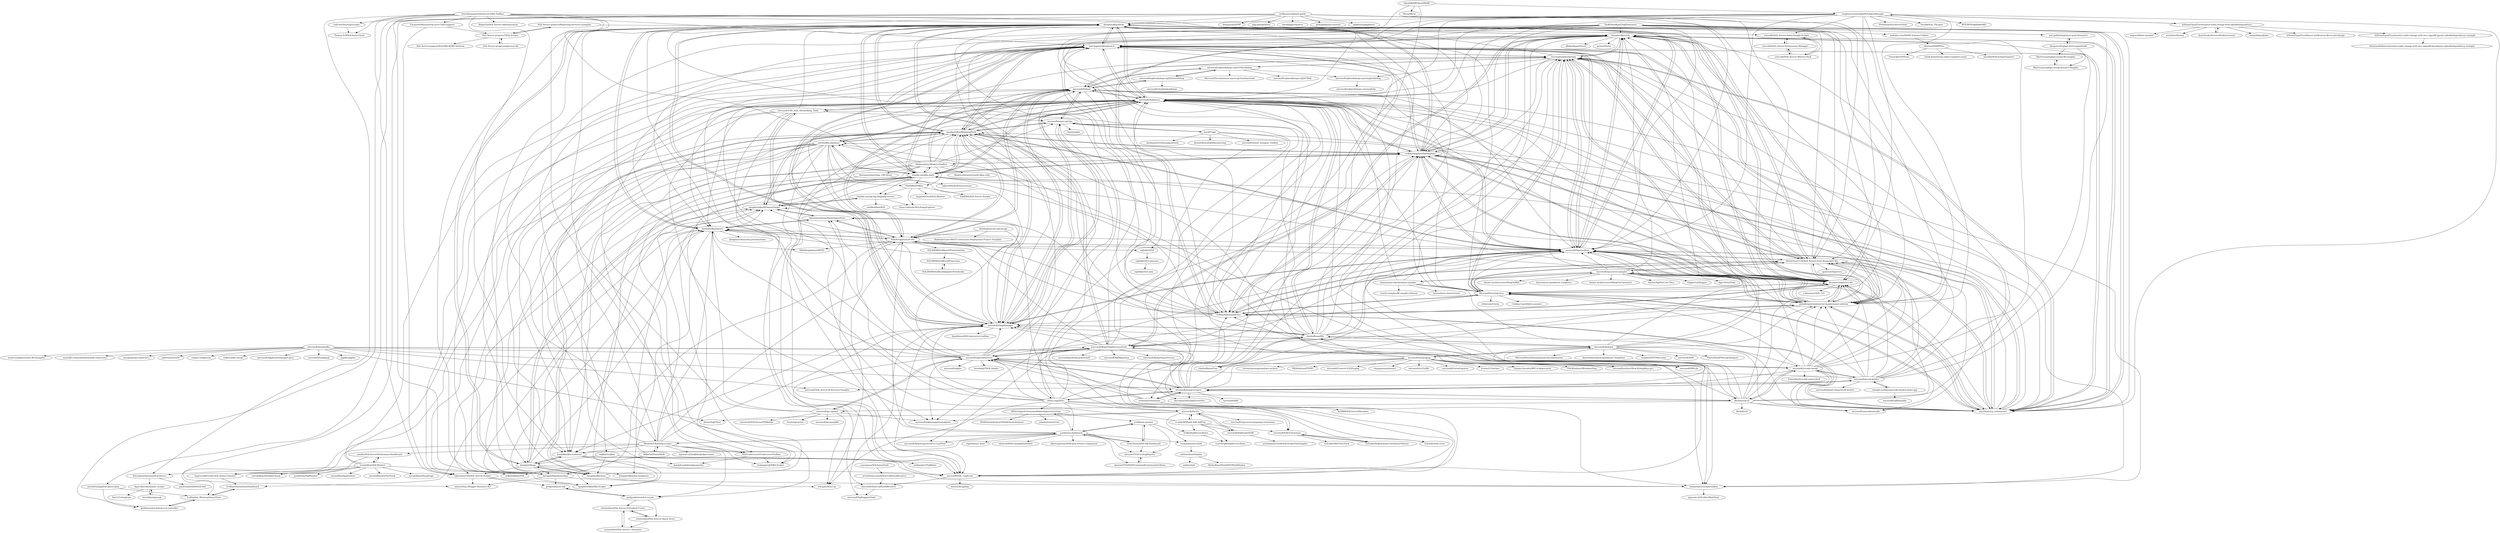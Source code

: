 digraph G {
"dataplat/dbachecks" -> "dataplat/dbatools"
"dataplat/dbachecks" -> "marcingminski/sqlwatch"
"dataplat/dbachecks" -> "microsoft/SqlNexus"
"dataplat/dbachecks" -> "erikdarlingdata/DarlingData"
"dataplat/dbachecks" -> "dataplat/dbareports"
"dataplat/dbachecks" -> "dataplat/dbops"
"dataplat/dbachecks" -> "microsoft/tigertoolbox"
"dataplat/dbachecks" -> "amachanic/sp_whoisactive"
"dataplat/dbachecks" -> "trimble-oss/dba-dash"
"dataplat/dbachecks" -> "spaghettidba/WorkloadTools"
"dataplat/dbachecks" -> "microsoft/DiagManager"
"dataplat/dbachecks" -> "dataplat/DataSaturdays"
"dataplat/dbachecks" -> "dataplat/dbaclone"
"dataplat/dbachecks" -> "ktaranov/sqlserver-kit"
"dataplat/dbachecks" -> "microsoft/ReportingServicesTools"
"dbcli/mssql-cli" -> "microsoft/mssql-scripter"
"dbcli/mssql-cli" -> "microsoft/go-sqlcmd"
"dbcli/mssql-cli" -> "dataplat/dbatools"
"dbcli/mssql-cli" -> "microsoft/sqltoolsservice"
"dbcli/mssql-cli" -> "ErikEJ/SqlQueryStress"
"dbcli/mssql-cli" -> "microsoft/tigertoolbox"
"dbcli/mssql-cli" -> "microsoft/vscode-mssql"
"dbcli/mssql-cli" -> "olahallengren/sql-server-maintenance-solution"
"dbcli/mssql-cli" -> "microsoft/azuredatastudio" ["e"=1]
"dbcli/mssql-cli" -> "microsoft/SqlNexus"
"dbcli/mssql-cli" -> "dbcli/litecli" ["e"=1]
"dbcli/mssql-cli" -> "microsoft/DiagManager"
"dbcli/mssql-cli" -> "amachanic/sp_whoisactive"
"dbcli/mssql-cli" -> "ktaranov/sqlserver-kit"
"dbcli/mssql-cli" -> "microsoft/sqlworkshops"
"amachanic/sp_whoisactive" -> "erikdarlingdata/DarlingData"
"amachanic/sp_whoisactive" -> "BrentOzarULTD/SQL-Server-First-Responder-Kit"
"amachanic/sp_whoisactive" -> "olahallengren/sql-server-maintenance-solution"
"amachanic/sp_whoisactive" -> "dataplat/dbatools"
"amachanic/sp_whoisactive" -> "microsoft/tigertoolbox"
"amachanic/sp_whoisactive" -> "ktaranov/sqlserver-kit"
"amachanic/sp_whoisactive" -> "dataplat/dbachecks"
"amachanic/sp_whoisactive" -> "ErikEJ/SqlQueryStress"
"amachanic/sp_whoisactive" -> "marcingminski/sqlwatch"
"amachanic/sp_whoisactive" -> "microsoft/sqlworkshops"
"amachanic/sp_whoisactive" -> "trimble-oss/dba-dash"
"amachanic/sp_whoisactive" -> "microsoft/SqlNexus"
"amachanic/sp_whoisactive" -> "spaghettidba/WorkloadTools"
"amachanic/sp_whoisactive" -> "NikoNeugebauer/CISL"
"amachanic/sp_whoisactive" -> "MicrosoftDocs/sql-docs"
"MichelleUfford/sql-scripts" -> "grrlgeek/extended-events"
"MichelleUfford/sql-scripts" -> "bulentgucuk/DBA-Scripts"
"MichelleUfford/sql-scripts" -> "dataplat/dbareports"
"MichelleUfford/sql-scripts" -> "improvedk/Useful-SQL-Server-Queries"
"MichelleUfford/sql-scripts" -> "MikeFal/PowerShell"
"MichelleUfford/sql-scripts" -> "microsoft/DiagManager"
"MichelleUfford/sql-scripts" -> "NikoNeugebauer/CISL"
"MichelleUfford/sql-scripts" -> "yorek/ssis-dashboard"
"MichelleUfford/sql-scripts" -> "oazabir/SQLServerPerformanceDashboard"
"MichelleUfford/sql-scripts" -> "lowlydba/dba-multitool"
"MichelleUfford/sql-scripts" -> "microsoft/SqlNexus"
"MichelleUfford/sql-scripts" -> "spaghettidba/WorkloadTools"
"MichelleUfford/sql-scripts" -> "mjswart-d2l/sqlblockedprocesses"
"MichelleUfford/sql-scripts" -> "spaghettidba/XESmartTarget"
"MichelleUfford/sql-scripts" -> "SQLUndercover/UndercoverToolbox"
"sqlstudent144/SQL-Server-Scripts" -> "spaghettidba/DBA-Scripts"
"sqlstudent144/SQL-Server-Scripts" -> "grrlgeek/azure-sql"
"sqlstudent144/SQL-Server-Scripts" -> "amtwo/Data-Blogger-Resource-Kit"
"TaoK/PoorMansTSqlFormatter" -> "olahallengren/sql-server-maintenance-solution"
"TaoK/PoorMansTSqlFormatter" -> "microsoft/SqlNexus"
"TaoK/PoorMansTSqlFormatter" -> "amachanic/sp_whoisactive"
"TaoK/PoorMansTSqlFormatter" -> "tSQLt-org/tSQLt"
"TaoK/PoorMansTSqlFormatter" -> "ktaranov/sqlserver-kit"
"TaoK/PoorMansTSqlFormatter" -> "BrentOzarULTD/SQL-Server-First-Responder-Kit"
"TaoK/PoorMansTSqlFormatter" -> "ErikEJ/SqlQueryStress"
"TaoK/PoorMansTSqlFormatter" -> "dataplat/dbatools"
"TaoK/PoorMansTSqlFormatter" -> "microsoft/DiagManager"
"TaoK/PoorMansTSqlFormatter" -> "wsr-publishing/azure-poor-formatter"
"TaoK/PoorMansTSqlFormatter" -> "erikdarlingdata/DarlingData"
"TaoK/PoorMansTSqlFormatter" -> "tsqllint/tsqllint"
"TaoK/PoorMansTSqlFormatter" -> "nicholas-ross/SSMS-Schema-Folders"
"TaoK/PoorMansTSqlFormatter" -> "MichelleUfford/sql-scripts"
"TaoK/PoorMansTSqlFormatter" -> "microsoft/tigertoolbox"
"marcingminski/sqlwatch" -> "dataplat/dbachecks"
"marcingminski/sqlwatch" -> "microsoft/SqlNexus"
"marcingminski/sqlwatch" -> "trimble-oss/dba-dash"
"marcingminski/sqlwatch" -> "dataplat/dbatools"
"marcingminski/sqlwatch" -> "erikdarlingdata/DarlingData"
"marcingminski/sqlwatch" -> "dataplat/dbareports"
"marcingminski/sqlwatch" -> "microsoft/tigertoolbox"
"marcingminski/sqlwatch" -> "amachanic/sp_whoisactive"
"marcingminski/sqlwatch" -> "spaghettidba/WorkloadTools"
"marcingminski/sqlwatch" -> "microsoft/DiagManager"
"marcingminski/sqlwatch" -> "dataplat/dbops"
"marcingminski/sqlwatch" -> "olahallengren/sql-server-maintenance-solution"
"marcingminski/sqlwatch" -> "ktaranov/sqlserver-kit"
"marcingminski/sqlwatch" -> "sqlstudent144/SQL-Server-Scripts"
"marcingminski/sqlwatch" -> "microsoft/sqlworkshops"
"BIDeveloperExtensions/bideveloperextensions" -> "johnwelch/ssisUnit"
"BIDeveloperExtensions/bideveloperextensions" -> "SSASQueryAnalyzer/SSASQueryAnalyzer"
"BIDeveloperExtensions/bideveloperextensions" -> "yorek/ssis-queries"
"dzsquared/sqlops-firstresponderkit" -> "Matticusau/sqlops-mssql-instance-insights"
"dzsquared/sqlops-firstresponderkit" -> "Matticusau/sqlops-mssql-db-insights"
"dzsquared/sqlops-firstresponderkit" -> "wsr-publishing/azure-poor-formatter"
"erikdarlingdata/DarlingData" -> "amachanic/sp_whoisactive"
"erikdarlingdata/DarlingData" -> "trimble-oss/dba-dash"
"erikdarlingdata/DarlingData" -> "dataplat/dbachecks"
"erikdarlingdata/DarlingData" -> "marcingminski/sqlwatch"
"erikdarlingdata/DarlingData" -> "BrentOzarULTD/SQL-Server-First-Responder-Kit"
"erikdarlingdata/DarlingData" -> "microsoft/tigertoolbox"
"erikdarlingdata/DarlingData" -> "dataplat/dbatools"
"erikdarlingdata/DarlingData" -> "ktaranov/sqlserver-kit"
"erikdarlingdata/DarlingData" -> "olahallengren/sql-server-maintenance-solution"
"erikdarlingdata/DarlingData" -> "amtwo/dba-database"
"erikdarlingdata/DarlingData" -> "microsoft/SqlNexus"
"erikdarlingdata/DarlingData" -> "spaghettidba/WorkloadTools"
"erikdarlingdata/DarlingData" -> "SQLUndercover/UndercoverToolbox"
"erikdarlingdata/DarlingData" -> "ErikEJ/SqlQueryStress"
"erikdarlingdata/DarlingData" -> "MadeiraData/MadeiraToolbox"
"microsoft/sqlworkshops" -> "microsoft/bobsql"
"microsoft/sqlworkshops" -> "microsoft/tigertoolbox"
"microsoft/sqlworkshops" -> "dataplat/dbachecks"
"microsoft/sqlworkshops" -> "marcingminski/sqlwatch"
"microsoft/sqlworkshops" -> "amachanic/sp_whoisactive"
"microsoft/sqlworkshops" -> "erikdarlingdata/DarlingData"
"microsoft/sqlworkshops" -> "dataplat/dbatools"
"microsoft/sqlworkshops" -> "microsoft/DiagManager"
"microsoft/sqlworkshops" -> "MicrosoftDocs/sql-docs"
"microsoft/sqlworkshops" -> "microsoft/SqlNexus"
"microsoft/sqlworkshops" -> "olahallengren/sql-server-maintenance-solution"
"microsoft/sqlworkshops" -> "ktaranov/sqlserver-kit"
"microsoft/sqlworkshops" -> "microsoft/sqlworkshops-sql2019workshop"
"microsoft/sqlworkshops" -> "BrentOzarULTD/SQL-Server-First-Responder-Kit"
"microsoft/sqlworkshops" -> "microsoft/sqlworkshops-azuresqlworkshop"
"stretcharm/SSIS-DB-Dashboard" -> "yorek/ssis-queries"
"stretcharm/SSIS-DB-Dashboard" -> "yorek/ssis-dashboard"
"stretcharm/SSIS-DB-Dashboard" -> "aleonard763/CatalogReports"
"EmanueleMeazzo/tsql.tech-Code-snippets" -> "sqlstudent144/SQL-Server-Scripts"
"EmanueleMeazzo/tsql.tech-Code-snippets" -> "SQL-Server-projects/TSQL-Scripts"
"nicholas-ross/SSMS-Schema-Folders" -> "akarzazi/SSMSPlus"
"amtwo/dba-database" -> "trimble-oss/dba-dash"
"amtwo/dba-database" -> "spaghettidba/WorkloadTools"
"amtwo/dba-database" -> "erikdarlingdata/DarlingData"
"amtwo/dba-database" -> "spaghettidba/XESmartTarget"
"amtwo/dba-database" -> "dataplat/DataSaturdays"
"amtwo/dba-database" -> "VladDBA/PSBlitz"
"amtwo/dba-database" -> "spaghettidba/DBA-Scripts"
"amtwo/dba-database" -> "microsoft/SqlNexus"
"amtwo/dba-database" -> "amtwo/Data-Blogger-Resource-Kit"
"amtwo/dba-database" -> "microsoft/SQL_LogScout"
"amtwo/dba-database" -> "lowlydba/dba-multitool"
"amtwo/dba-database" -> "dataplat/dbaclone"
"amtwo/dba-database" -> "kendalvandyke/sqlpowerdoc"
"amtwo/dba-database" -> "microsoft/DiagManager"
"amtwo/dba-database" -> "NikoNeugebauer/CISL"
"sergiisyrovatchenko/SQLIndexManager" -> "marcingminski/sqlwatch"
"sergiisyrovatchenko/SQLIndexManager" -> "microsoft/tigertoolbox"
"sergiisyrovatchenko/SQLIndexManager" -> "ktaranov/sqlserver-kit"
"sergiisyrovatchenko/SQLIndexManager" -> "YPermitin/SQLServerTools" ["e"=1]
"sergiisyrovatchenko/SQLIndexManager" -> "ErikEJ/SqlQueryStress"
"sergiisyrovatchenko/SQLIndexManager" -> "amachanic/sp_whoisactive"
"sergiisyrovatchenko/SQLIndexManager" -> "olahallengren/sql-server-maintenance-solution"
"sergiisyrovatchenko/SQLIndexManager" -> "dataplat/dbachecks"
"sergiisyrovatchenko/SQLIndexManager" -> "BrentOzarULTD/SQL-Server-First-Responder-Kit"
"sergiisyrovatchenko/SQLIndexManager" -> "microsoft/SqlNexus"
"sergiisyrovatchenko/SQLIndexManager" -> "IsNemoEqualTrue/monitor-table-change-with-sqltabledependency"
"sergiisyrovatchenko/SQLIndexManager" -> "Tavalik/SQL_TScripts"
"sergiisyrovatchenko/SQLIndexManager" -> "ericcobb/SQL-Server-Index-Insight-Scripts"
"sergiisyrovatchenko/SQLIndexManager" -> "BITERP/PinkRabbitMQ" ["e"=1]
"sergiisyrovatchenko/SQLIndexManager" -> "erikdarlingdata/DarlingData"
"suyouquan/SQLSetupTools" -> "arvindshmicrosoft/SQLCallStackResolver"
"dataplat/dbaclone" -> "dataplat/dbops"
"dataplat/dbaclone" -> "spaghettidba/XESmartTarget"
"dataplat/dbaclone" -> "red-gate/SQLCop"
"dataplat/dbaclone" -> "spaghettidba/WorkloadTools"
"dataplat/dbops" -> "dataplat/dbaclone"
"dataplat/dbops" -> "lowlydba/dba-multitool"
"dataplat/dbops" -> "dataplat/dbachecks"
"dataplat/dbops" -> "spaghettidba/XESmartTarget"
"dataplat/dbops" -> "dataplat/dbatools-templates"
"dataplat/dbops" -> "microsoft/SQL_LogScout"
"dataplat/dbops" -> "dataplat/DataSaturdays"
"dataplat/dbops" -> "sqlstudent144/SQL-Server-Scripts"
"dataplat/dbops" -> "trimble-oss/dba-dash"
"dataplat/dbops" -> "dataplat/dbareports"
"ericcobb/SQL-Server-Permissions-Manager" -> "ericcobb/SQL-Server-Index-Insight-Scripts"
"ericcobb/SQL-Server-Permissions-Manager" -> "ericcobb/SQL-Server-Metrics-Pack"
"wsr-publishing/azure-poor-formatter" -> "dzsquared/sqlops-firstresponderkit"
"spaghettidba/WorkloadTools" -> "spaghettidba/XESmartTarget"
"spaghettidba/WorkloadTools" -> "trimble-oss/dba-dash"
"spaghettidba/WorkloadTools" -> "amtwo/dba-database"
"spaghettidba/WorkloadTools" -> "spaghettidba/DBA-Scripts"
"spaghettidba/WorkloadTools" -> "microsoft/bobsql"
"spaghettidba/WorkloadTools" -> "marcingminski/sqlwatch"
"spaghettidba/WorkloadTools" -> "NikoNeugebauer/CISL"
"spaghettidba/WorkloadTools" -> "microsoft/SqlNexus"
"spaghettidba/WorkloadTools" -> "dataplat/dbachecks"
"spaghettidba/WorkloadTools" -> "microsoft/DiagManager"
"spaghettidba/WorkloadTools" -> "dataplat/dbaclone"
"spaghettidba/WorkloadTools" -> "microsoft/azure-sql-tips"
"spaghettidba/WorkloadTools" -> "microsoft/tigertoolbox"
"spaghettidba/WorkloadTools" -> "erikdarlingdata/DarlingData"
"spaghettidba/WorkloadTools" -> "microsoft/SQL_LogScout"
"JocaPC/qpi" -> "datahai/serverlesssqlpooltools" ["e"=1]
"JocaPC/qpi" -> "microsoft/azure-sql-tips"
"JocaPC/qpi" -> "denzilribeiro/sqldbmonitoring"
"JocaPC/qpi" -> "channeladvisor/qdstoolbox"
"JocaPC/qpi" -> "microsoft/SQL_LogScout"
"JocaPC/qpi" -> "microsoft/Azure_Synapse_Toolbox" ["e"=1]
"rudi-bruchez/tsql-scripts" -> "Thomas-S-B/SQLServerTools"
"ericcobb/SQL-Server-Index-Insight-Scripts" -> "ericcobb/SQL-Server-Permissions-Manager"
"ericcobb/SQL-Server-Index-Insight-Scripts" -> "ericcobb/SQL-Server-Metrics-Pack"
"Matticusau/sqlops-mssql-db-insights" -> "Matticusau/sqlops-mssql-instance-insights"
"SQL-Server-projects/sqlserver-kit" -> "SQL-Server-projects/TSQL-Scripts"
"lowlydba/dba-multitool" -> "dataplat/dbops"
"lowlydba/dba-multitool" -> "microsoft/SQL_LogScout"
"lowlydba/dba-multitool" -> "spaghettidba/DBA-Scripts"
"lowlydba/dba-multitool" -> "channeladvisor/qdstoolbox"
"erinstellato/SQL-Server-Query-Store" -> "erinstellato/SQL-Server-Extended-Events"
"erinstellato/SQL-Server-Query-Store" -> "erinstellato/SQL-Server---Statistics"
"erinstellato/SQL-Server-Extended-Events" -> "erinstellato/SQL-Server---Statistics"
"erinstellato/SQL-Server-Extended-Events" -> "erinstellato/SQL-Server-Query-Store"
"sabinio/AssistDeploy" -> "sabinio/salt"
"sabinio/AssistDeploy" -> "RichieBzzzt/PoshSSDTBuildDeploy"
"Matticusau/sqlops-mssql-instance-insights" -> "Matticusau/sqlops-mssql-db-insights"
"BrentOzarULTD/SQL-Server-First-Responder-Kit" -> "olahallengren/sql-server-maintenance-solution"
"BrentOzarULTD/SQL-Server-First-Responder-Kit" -> "microsoft/tigertoolbox"
"BrentOzarULTD/SQL-Server-First-Responder-Kit" -> "dataplat/dbatools"
"BrentOzarULTD/SQL-Server-First-Responder-Kit" -> "amachanic/sp_whoisactive"
"BrentOzarULTD/SQL-Server-First-Responder-Kit" -> "ktaranov/sqlserver-kit"
"BrentOzarULTD/SQL-Server-First-Responder-Kit" -> "erikdarlingdata/DarlingData"
"BrentOzarULTD/SQL-Server-First-Responder-Kit" -> "ErikEJ/SqlQueryStress"
"BrentOzarULTD/SQL-Server-First-Responder-Kit" -> "dataplat/dbachecks"
"BrentOzarULTD/SQL-Server-First-Responder-Kit" -> "marcingminski/sqlwatch"
"BrentOzarULTD/SQL-Server-First-Responder-Kit" -> "MicrosoftDocs/sql-docs"
"BrentOzarULTD/SQL-Server-First-Responder-Kit" -> "microsoft/sqlworkshops"
"BrentOzarULTD/SQL-Server-First-Responder-Kit" -> "microsoft/SqlNexus"
"BrentOzarULTD/SQL-Server-First-Responder-Kit" -> "opserver/Opserver" ["e"=1]
"BrentOzarULTD/SQL-Server-First-Responder-Kit" -> "microsoft/sql-server-samples"
"BrentOzarULTD/SQL-Server-First-Responder-Kit" -> "microsoft/azuredatastudio" ["e"=1]
"microsoft/diskspd" -> "clinthuffman/PAL"
"microsoft/diskspd" -> "microsoft/MSLab" ["e"=1]
"microsoft/diskspd" -> "microsoft/SDN" ["e"=1]
"microsoft/diskspd" -> "microsoft/tigertoolbox"
"microsoft/diskspd" -> "microsoft/SqlNexus"
"microsoft/diskspd" -> "olahallengren/sql-server-maintenance-solution"
"microsoft/diskspd" -> "microsoft/etl2pcapng"
"microsoft/diskspd" -> "dataplat/dbatools"
"microsoft/diskspd" -> "PowerShell/PSScriptAnalyzer" ["e"=1]
"microsoft/diskspd" -> "MicrosoftDocs/Virtualization-Documentation" ["e"=1]
"microsoft/diskspd" -> "Azure/AzureStack-QuickStart-Templates" ["e"=1]
"microsoft/diskspd" -> "microsoft/DiagManager"
"microsoft/diskspd" -> "raandree/NTFSSecurity" ["e"=1]
"microsoft/diskspd" -> "amachanic/sp_whoisactive"
"microsoft/diskspd" -> "microsoftarchive/New-KrbtgtKeys.ps1" ["e"=1]
"ktaranov/sqlserver-kit" -> "BrentOzarULTD/SQL-Server-First-Responder-Kit"
"ktaranov/sqlserver-kit" -> "olahallengren/sql-server-maintenance-solution"
"ktaranov/sqlserver-kit" -> "dataplat/dbatools"
"ktaranov/sqlserver-kit" -> "microsoft/tigertoolbox"
"ktaranov/sqlserver-kit" -> "amachanic/sp_whoisactive"
"ktaranov/sqlserver-kit" -> "erikdarlingdata/DarlingData"
"ktaranov/sqlserver-kit" -> "dataplat/dbachecks"
"ktaranov/sqlserver-kit" -> "ErikEJ/SqlQueryStress"
"ktaranov/sqlserver-kit" -> "marcingminski/sqlwatch"
"ktaranov/sqlserver-kit" -> "microsoft/sqlworkshops"
"ktaranov/sqlserver-kit" -> "microsoft/SqlNexus"
"ktaranov/sqlserver-kit" -> "MicrosoftDocs/sql-docs"
"ktaranov/sqlserver-kit" -> "microsoft/sql-server-samples"
"ktaranov/sqlserver-kit" -> "trimble-oss/dba-dash"
"ktaranov/sqlserver-kit" -> "s-shemmee/SQL-101" ["e"=1]
"microsoft/CSS_SQL_Networking_Tools" -> "microsoft/SqlNexus"
"microsoft/CSS_SQL_Networking_Tools" -> "microsoft/SQL_LogScout"
"microsoft/CSS_SQL_Networking_Tools" -> "microsoft/sqlmanagementobjects"
"microsoft/CSS_SQL_Networking_Tools" -> "microsoft/DiagManager"
"microsoft/CSS_SQL_Networking_Tools" -> "microsoft/SQLCallStackResolver"
"microsoft/CSS_SQL_Networking_Tools" -> "lowlydba/dba-multitool"
"microsoft/CSS_SQL_Networking_Tools" -> "dataplat/dbachecks"
"microsoft/CSS_SQL_Networking_Tools" -> "microsoft/azure-sql-tips"
"microsoft/CSS_SQL_Networking_Tools" -> "marcingminski/sqlwatch"
"microsoft/etl2pcapng" -> "CSS-Windows/WindowsDiag"
"microsoft/etl2pcapng" -> "clinthuffman/PAL"
"microsoft/etl2pcapng" -> "microsoft/CSS_SQL_Networking_Tools"
"microsoft/etl2pcapng" -> "microsoft/diskspd"
"microsoft/etl2pcapng" -> "riverar/messageanalyzer-archive"
"microsoft/etl2pcapng" -> "PKISolutions/PSPKI" ["e"=1]
"microsoft/etl2pcapng" -> "clinthuffman/Clue"
"microsoft/etl2pcapng" -> "microsoft/Convert-Etl2Pcapng"
"microsoft/etl2pcapng" -> "microsoftarchive/New-KrbtgtKeys.ps1" ["e"=1]
"microsoft/etl2pcapng" -> "microsoft/MSLab" ["e"=1]
"microsoft/etl2pcapng" -> "vinaypamnani/wmie2" ["e"=1]
"microsoft/etl2pcapng" -> "microsoft/ctsTraffic" ["e"=1]
"microsoft/etl2pcapng" -> "microsoft/EntraExporter" ["e"=1]
"microsoft/etl2pcapng" -> "EvotecIT/Testimo" ["e"=1]
"microsoft/etl2pcapng" -> "Yamato-Security/WELA-deprecated" ["e"=1]
"MikeFal/PowerShell" -> "mikefrobbins/SQL" ["e"=1]
"MikeFal/PowerShell" -> "dataplat/dbareports"
"MikeFal/PowerShell" -> "MichelleUfford/sql-scripts"
"rr-wfm/MSBuild.Sdk.SqlProj" -> "microsoft/DacFx"
"rr-wfm/MSBuild.Sdk.SqlProj" -> "ErikEJ/SqlServer.Rules"
"rr-wfm/MSBuild.Sdk.SqlProj" -> "microsoft/DACExtensions"
"rr-wfm/MSBuild.Sdk.SqlProj" -> "tcartwright/SqlServer.Rules"
"rr-wfm/MSBuild.Sdk.SqlProj" -> "microsoft/SqlScriptDOM"
"rr-wfm/MSBuild.Sdk.SqlProj" -> "spaghettidba/WorkloadTools"
"yorek/ssis-dashboard" -> "yorek/ssis-queries"
"yorek/ssis-dashboard" -> "stretcharm/SSIS-DB-Dashboard"
"yorek/ssis-dashboard" -> "aleonard763/CatalogReports"
"yorek/ssis-dashboard" -> "aleonard763/SSISFrameworkCommunityEdition"
"yorek/ssis-dashboard" -> "albertogeniola/SSIS-Json-Source-Component"
"yorek/ssis-dashboard" -> "rtumaykin/ssis-build"
"yorek/ssis-dashboard" -> "niphlod/ssis_dash"
"yorek/ssis-dashboard" -> "MichelleUfford/sql-scripts"
"yorek/ssis-dashboard" -> "BIDeveloperExtensions/bideveloperextensions"
"yorek/ssis-dashboard" -> "tdmitch/SSISCatalogDashboard"
"yorek/ssis-dashboard" -> "lowlydba/dba-multitool"
"yorek/ssis-dashboard" -> "OpenQueryStore/OpenQueryStore"
"yorek/ssis-dashboard" -> "microsoft/Reporting-Services-LoadTest"
"yorek/ssis-dashboard" -> "NikoNeugebauer/CISL"
"microsoft/DacFx" -> "rr-wfm/MSBuild.Sdk.SqlProj"
"microsoft/DacFx" -> "microsoft/SqlScriptDOM"
"microsoft/DacFx" -> "microsoft/DACExtensions"
"microsoft/DacFx" -> "ErikEJ/SqlServer.Rules"
"microsoft/DacFx" -> "microsoft/sqlmanagementobjects"
"microsoft/DacFx" -> "microsoft/sql-server-language-extensions"
"microsoft/DacFx" -> "dotnet/SqlClient" ["e"=1]
"microsoft/DacFx" -> "microsoft/azure-sql-tips"
"yorek/ssis-queries" -> "yorek/ssis-dashboard"
"yorek/ssis-queries" -> "stretcharm/SSIS-DB-Dashboard"
"yorek/ssis-queries" -> "aleonard763/CatalogReports"
"yorek/ssis-queries" -> "rtumaykin/ssis-build"
"akarzazi/SSMSPlus" -> "joaoribe/SQLScriptsExplorer"
"akarzazi/SSMSPlus" -> "Timovski/CSVPaste"
"akarzazi/SSMSPlus" -> "brink-daniel/ssms-object-explorer-menu"
"dyatchenko/ServiceBrokerListener" -> "IsNemoEqualTrue/monitor-table-change-with-sqltabledependency"
"microsoft/sqlworkshops-sql2019workshop" -> "MicrosoftDocs/mslearn-azure-sql-fundamentals"
"microsoft/sqlworkshops-sql2019workshop" -> "microsoft/sqlworkshops-sql2019lab"
"microsoft/sqlworkshops-sql2019workshop" -> "microsoft/bobsql"
"microsoft/sqlworkshops-sql2019workshop" -> "microsoft/sqlworkshops-sql2022workshop"
"microsoft/sqlworkshops-sql2019workshop" -> "microsoft/sqlworkshops-azuresqlworkshop"
"microsoft/sqlworkshops-sql2019workshop" -> "microsoft/sqlworkshops"
"oazabir/SQLServerPerformanceDashboard" -> "unruledboy/SQLMonitor"
"oazabir/SQLServerPerformanceDashboard" -> "improvedk/Useful-SQL-Server-Queries"
"MadeiraData/MadeiraToolbox" -> "trimble-oss/dba-dash"
"MadeiraData/MadeiraToolbox" -> "lowlydba/dba-multitool"
"MadeiraData/MadeiraToolbox" -> "SQLUndercover/UndercoverToolbox"
"MadeiraData/MadeiraToolbox" -> "bulentgucuk/DBA-Scripts"
"MadeiraData/MadeiraToolbox" -> "erikdarlingdata/DarlingData"
"MadeiraData/MadeiraToolbox" -> "kevinmartintech/sp_CRUDGen"
"MadeiraData/MadeiraToolbox" -> "MadeiraData/microsoft-dbas-club"
"MadeiraData/MadeiraToolbox" -> "channeladvisor/qdstoolbox"
"MadeiraData/MadeiraToolbox" -> "spaghettidba/WorkloadTools"
"MadeiraData/MadeiraToolbox" -> "VladDBA/PSBlitz"
"MadeiraData/MadeiraToolbox" -> "microsoft/azure-sql-tips"
"MadeiraData/MadeiraToolbox" -> "microsoft/SqlNexus"
"MadeiraData/MadeiraToolbox" -> "microsoft/bobsql"
"MadeiraData/MadeiraToolbox" -> "amtwo/dba-database"
"dataplat/DataSaturdays" -> "channeladvisor/qdstoolbox"
"dataplat/DataSaturdays" -> "amtwo/Data-Blogger-Resource-Kit"
"dataplat/DataSaturdays" -> "dataplat/dbareports"
"dataplat/DataSaturdays" -> "spaghettidba/XESmartTarget"
"dataplat/DataSaturdays" -> "grrlgeek/azure-sql"
"SQLDBAWithABeard/JupyterNotebooks" -> "SQLDBAWithABeard/Functions"
"microsoft/SQL_LogScout" -> "microsoft/agdiag"
"microsoft/SQL_LogScout" -> "microsoft/SQLCallStackResolver"
"microsoft/sqlworkshops-azuresqlworkshop" -> "microsoft/sqlworkshops-azuresqllabs"
"eightkb/2020" -> "eightkb/2021-January"
"treffynnon/sqlstyle.guide" -> "JustinPealing/html-query-plan"
"treffynnon/sqlstyle.guide" -> "Evdlaar/sp_WhatsupQueryStore"
"treffynnon/sqlstyle.guide" -> "microsoft/tigertoolbox"
"treffynnon/sqlstyle.guide" -> "geekmuse/iot-button-ec2-controller"
"treffynnon/sqlstyle.guide" -> "BrentOzarULTD/SQL-Server-First-Responder-Kit"
"treffynnon/sqlstyle.guide" -> "olahallengren/sql-server-maintenance-solution"
"treffynnon/sqlstyle.guide" -> "ktaranov/sqlserver-kit"
"treffynnon/sqlstyle.guide" -> "ErikEJ/SqlQueryStress"
"treffynnon/sqlstyle.guide" -> "dseguy/clearPHP" ["e"=1]
"treffynnon/sqlstyle.guide" -> "php-pds/skeleton" ["e"=1]
"treffynnon/sqlstyle.guide" -> "darold/pgFormatter" ["e"=1]
"treffynnon/sqlstyle.guide" -> "githubjeka/yii2-tutorial" ["e"=1]
"treffynnon/sqlstyle.guide" -> "phpbench/phpbench" ["e"=1]
"treffynnon/sqlstyle.guide" -> "MicrosoftDocs/sql-docs"
"treffynnon/sqlstyle.guide" -> "dataplat/dbachecks"
"dataplat/dbatools" -> "olahallengren/sql-server-maintenance-solution"
"dataplat/dbatools" -> "BrentOzarULTD/SQL-Server-First-Responder-Kit"
"dataplat/dbatools" -> "microsoft/tigertoolbox"
"dataplat/dbatools" -> "dataplat/dbachecks"
"dataplat/dbatools" -> "amachanic/sp_whoisactive"
"dataplat/dbatools" -> "ktaranov/sqlserver-kit"
"dataplat/dbatools" -> "marcingminski/sqlwatch"
"dataplat/dbatools" -> "erikdarlingdata/DarlingData"
"dataplat/dbatools" -> "dfinke/ImportExcel" ["e"=1]
"dataplat/dbatools" -> "ErikEJ/SqlQueryStress"
"dataplat/dbatools" -> "microsoft/sqlworkshops"
"dataplat/dbatools" -> "dataplat/dbareports"
"dataplat/dbatools" -> "microsoft/SqlNexus"
"dataplat/dbatools" -> "microsoft/ReportingServicesTools"
"dataplat/dbatools" -> "pester/Pester" ["e"=1]
"Azure/azure-sql-database-samples" -> "microsoft/sql-server-samples"
"Azure/azure-sql-database-samples" -> "microsoft/sqlworkshops"
"Azure/azure-sql-database-samples" -> "MicrosoftDocs/sql-docs"
"Azure/azure-sql-database-samples" -> "Azure/Azure-DataFactory" ["e"=1]
"Azure/azure-sql-database-samples" -> "microsoft/vscode-mssql"
"Azure/azure-sql-database-samples" -> "oracle-samples/db-sample-schemas" ["e"=1]
"Azure/azure-sql-database-samples" -> "microsoft/bobsql"
"microsoft/DACExtensions" -> "GoEddie/DeploymentContributorFilterer"
"microsoft/DACExtensions" -> "GoEddie/SSDT-DevPack"
"microsoft/DACExtensions" -> "GoEddie/SQLCover"
"microsoft/azure-sql-tips" -> "microsoft/SQL_LogScout"
"microsoft/azure-sql-tips" -> "Azure/sqlmi"
"microsoft/azure-sql-tips" -> "spaghettidba/WorkloadTools"
"microsoft/azure-sql-tips" -> "microsoft/DiagManager"
"microsoft/azure-sql-tips" -> "JocaPC/qpi"
"microsoft/azure-sql-tips" -> "microsoft/bobsql"
"JustinPealing/html-query-plan" -> "Evdlaar/sp_WhatsupQueryStore"
"JustinPealing/html-query-plan" -> "geekmuse/iot-button-ec2-controller"
"microsoft/go-sqlcmd" -> "microsoft/sqlmanagementobjects"
"microsoft/go-sqlcmd" -> "microsoft/sqltoolsservice"
"microsoft/go-sqlcmd" -> "microsoft/ReportingServicesTools"
"microsoft/go-sqlcmd" -> "red-gate/SQLCop"
"microsoft/go-sqlcmd" -> "dataplat/dbareports"
"microsoft/go-sqlcmd" -> "Azure/sql-action"
"microsoft/go-sqlcmd" -> "dataplat/dbachecks"
"microsoft/go-sqlcmd" -> "microsoft/go-mssqldb" ["e"=1]
"microsoft/go-sqlcmd" -> "microsoft/SQLServerPSModule"
"kevinmartintech/sp_CRUDGen" -> "sqlworldwide/Presentations"
"kevinmartintech/sp_CRUDGen" -> "spaghettidba/DBA-Scripts"
"microsoft/SQLCallStackResolver" -> "microsoft/SqlSupportTools"
"erinstellato/SQL-Server---Statistics" -> "erinstellato/SQL-Server-Extended-Events"
"channeladvisor/qdstoolbox" -> "mjswart-d2l/CollectWaitStats"
"eightkb/2021-January" -> "eightkb/2021-July"
"DavidSchanzer/Sql-Server-DBA-Toolbox" -> "bulentgucuk/DBA-Scripts"
"DavidSchanzer/Sql-Server-DBA-Toolbox" -> "trimble-oss/dba-dash"
"DavidSchanzer/Sql-Server-DBA-Toolbox" -> "sqlstudent144/SQL-Server-Scripts"
"DavidSchanzer/Sql-Server-DBA-Toolbox" -> "SQLadmin/AwesomeSQLServer"
"DavidSchanzer/Sql-Server-DBA-Toolbox" -> "microsoft/SqlNexus"
"DavidSchanzer/Sql-Server-DBA-Toolbox" -> "dataplat/dbachecks"
"DavidSchanzer/Sql-Server-DBA-Toolbox" -> "marcingminski/sqlwatch"
"DavidSchanzer/Sql-Server-DBA-Toolbox" -> "EmanueleMeazzo/tsql.tech-Code-snippets"
"DavidSchanzer/Sql-Server-DBA-Toolbox" -> "erikdarlingdata/DarlingData"
"DavidSchanzer/Sql-Server-DBA-Toolbox" -> "BeginTry/SQL-Server-Administration"
"DavidSchanzer/Sql-Server-DBA-Toolbox" -> "rudi-bruchez/tsql-scripts"
"DavidSchanzer/Sql-Server-DBA-Toolbox" -> "Thomas-S-B/SQLServerTools"
"DavidSchanzer/Sql-Server-DBA-Toolbox" -> "dataplat/DataSaturdays"
"DavidSchanzer/Sql-Server-DBA-Toolbox" -> "lowlydba/dba-multitool"
"tSQLt-org/tSQLt" -> "red-gate/SQLCop"
"tSQLt-org/tSQLt" -> "GoEddie/SQLCover"
"tSQLt-org/tSQLt" -> "microsoft/SqlNexus"
"tSQLt-org/tSQLt" -> "microsoft/tigertoolbox"
"tSQLt-org/tSQLt" -> "microsoft/DiagManager"
"tSQLt-org/tSQLt" -> "microsoft/DACExtensions"
"tSQLt-org/tSQLt" -> "OpenQueryStore/OpenQueryStore"
"tSQLt-org/tSQLt" -> "microsoft/DacFx"
"tSQLt-org/tSQLt" -> "yorek/ssis-dashboard"
"tSQLt-org/tSQLt" -> "BIDeveloperExtensions/bideveloperextensions"
"tSQLt-org/tSQLt" -> "ErikEJ/SqlQueryStress"
"tSQLt-org/tSQLt" -> "microsoft/ReportingServicesTools"
"tSQLt-org/tSQLt" -> "microsoft/sqltoolsservice"
"tSQLt-org/tSQLt" -> "microsoft/mssql-scripter"
"tSQLt-org/tSQLt" -> "marcingminski/sqlwatch"
"ErikEJ/SqlQueryStress" -> "microsoft/tigertoolbox"
"ErikEJ/SqlQueryStress" -> "amachanic/sp_whoisactive"
"ErikEJ/SqlQueryStress" -> "olahallengren/sql-server-maintenance-solution"
"ErikEJ/SqlQueryStress" -> "BrentOzarULTD/SQL-Server-First-Responder-Kit"
"ErikEJ/SqlQueryStress" -> "dataplat/dbatools"
"ErikEJ/SqlQueryStress" -> "erikdarlingdata/DarlingData"
"ErikEJ/SqlQueryStress" -> "ktaranov/sqlserver-kit"
"ErikEJ/SqlQueryStress" -> "spaghettidba/WorkloadTools"
"ErikEJ/SqlQueryStress" -> "dataplat/dbachecks"
"ErikEJ/SqlQueryStress" -> "microsoft/DiagManager"
"ErikEJ/SqlQueryStress" -> "marcingminski/sqlwatch"
"ErikEJ/SqlQueryStress" -> "microsoft/SqlNexus"
"ErikEJ/SqlQueryStress" -> "NikoNeugebauer/CISL"
"ErikEJ/SqlQueryStress" -> "OpenQueryStore/OpenQueryStore"
"ErikEJ/SqlQueryStress" -> "MicrosoftDocs/sql-docs"
"microsoft/sqlworkshops-sql2022workshop" -> "microsoft/bobsql"
"microsoft/sqlworkshops-sql2022workshop" -> "microsoft/sqlworkshops-sql2019workshop"
"microsoft/sqlworkshops-sql2022workshop" -> "microsoft/cloudsqlworkshop"
"NikoNeugebauer/CISL" -> "NikoNeugebauer/MOSL"
"NikoNeugebauer/CISL" -> "spaghettidba/XESmartTarget"
"NikoNeugebauer/CISL" -> "OpenQueryStore/OpenQueryStore"
"NikoNeugebauer/CISL" -> "dataplat/dbareports"
"NikoNeugebauer/CISL" -> "microsoft/bobsql"
"NikoNeugebauer/CISL" -> "spaghettidba/WorkloadTools"
"NikoNeugebauer/CISL" -> "microsoft/SqlNexus"
"NikoNeugebauer/CISL" -> "SQLDBAWithABeard/Presentations"
"NikoNeugebauer/CISL" -> "dataplat/DataSaturdays"
"NikoNeugebauer/CISL" -> "red-gate/SQLCop"
"NikoNeugebauer/CISL" -> "channeladvisor/qdstoolbox"
"NikoNeugebauer/CISL" -> "eightkb/2020"
"NikoNeugebauer/CISL" -> "microsoft/tigertoolbox"
"trimble-oss/dba-dash" -> "erikdarlingdata/DarlingData"
"trimble-oss/dba-dash" -> "marcingminski/sqlwatch"
"trimble-oss/dba-dash" -> "amtwo/dba-database"
"trimble-oss/dba-dash" -> "spaghettidba/WorkloadTools"
"trimble-oss/dba-dash" -> "trimble-oss/sql-log-shipping-service"
"trimble-oss/dba-dash" -> "MadeiraData/MadeiraToolbox"
"trimble-oss/dba-dash" -> "microsoft/SQL_LogScout"
"trimble-oss/dba-dash" -> "dataplat/dbachecks"
"trimble-oss/dba-dash" -> "lowlydba/dba-multitool"
"trimble-oss/dba-dash" -> "microsoft/SqlNexus"
"trimble-oss/dba-dash" -> "spaghettidba/XESmartTarget"
"trimble-oss/dba-dash" -> "dataplat/dbops"
"trimble-oss/dba-dash" -> "sqlstudent144/SQL-Server-Scripts"
"trimble-oss/dba-dash" -> "VladDBA/PSBlitz"
"trimble-oss/dba-dash" -> "channeladvisor/qdstoolbox"
"unruledboy/SQLMonitor" -> "oazabir/SQLServerPerformanceDashboard"
"unruledboy/SQLMonitor" -> "unruledboy/DatabaseStack" ["e"=1]
"unruledboy/SQLMonitor" -> "improvedk/Useful-SQL-Server-Queries"
"unruledboy/SQLMonitor" -> "paulduran/SqlMonitor"
"unruledboy/SQLMonitor" -> "unruledboy/loadrunner"
"unruledboy/SQLMonitor" -> "unruledboy/DotNetStack" ["e"=1]
"unruledboy/SQLMonitor" -> "unruledboy/SharpDups"
"unruledboy/SQLMonitor" -> "marcingminski/sqlwatch"
"unruledboy/SQLMonitor" -> "mikefrobbins/SQL" ["e"=1]
"unruledboy/SQLMonitor" -> "SQLadmin/AwesomeSQLServer"
"unruledboy/SQLMonitor" -> "microsoft/SqlNexus"
"aleonard763/CatalogReports" -> "aleonard763/SSISFrameworkCommunityEdition"
"aleonard763/SSISFrameworkCommunityEdition" -> "aleonard763/CatalogReports"
"grrlgeek/extended-events" -> "grrlgeek/azure-sql"
"grrlgeek/extended-events" -> "erinstellato/SQL-Server-Extended-Events"
"grrlgeek/extended-events" -> "erinstellato/SQL-Server-Query-Store"
"microsoft/SqlScriptDOM" -> "arvindshmicrosoft/SQLScriptDomSamples" ["e"=1]
"microsoft/SqlScriptDOM" -> "microsoft/DacFx"
"microsoft/sql-server-samples" -> "Azure/azure-sql-database-samples"
"microsoft/sql-server-samples" -> "ktaranov/sqlserver-kit"
"microsoft/sql-server-samples" -> "BrentOzarULTD/SQL-Server-First-Responder-Kit"
"microsoft/sql-server-samples" -> "olahallengren/sql-server-maintenance-solution"
"microsoft/sql-server-samples" -> "dataplat/dbatools"
"microsoft/sql-server-samples" -> "microsoft/tigertoolbox"
"microsoft/sql-server-samples" -> "microsoft/azuredatastudio" ["e"=1]
"microsoft/sql-server-samples" -> "dotnet-architecture/eShopOnWeb" ["e"=1]
"microsoft/sql-server-samples" -> "Azure/azure-quickstart-templates" ["e"=1]
"microsoft/sql-server-samples" -> "dotnet-architecture/eShopOnContainers" ["e"=1]
"microsoft/sql-server-samples" -> "microsoft/sqlworkshops"
"microsoft/sql-server-samples" -> "dotnet/AspNetCore.Docs" ["e"=1]
"microsoft/sql-server-samples" -> "DapperLib/Dapper" ["e"=1]
"microsoft/sql-server-samples" -> "MicrosoftDocs/sql-docs"
"microsoft/sql-server-samples" -> "App-vNext/Polly" ["e"=1]
"VladDBA/PSBlitz" -> "Sean-Gallardy/SQLDumpExplorer"
"VladDBA/PSBlitz" -> "trimble-oss/sql-log-shipping-service"
"VladDBA/PSBlitz" -> "imajaydwivedi/SQLMonitor"
"VladDBA/PSBlitz" -> "VladDBA/SQL-Server-Scripts"
"spaghettidba/XESmartTarget" -> "trimble-oss/sql-log-shipping-service"
"spaghettidba/XESmartTarget" -> "spaghettidba/WorkloadTools"
"spaghettidba/XESmartTarget" -> "OpenQueryStore/OpenQueryStore"
"grrlgeek/azure-sql" -> "grrlgeek/extended-events"
"SQLDBAWithABeard/Functions" -> "SQLDBAWithABeard/JupyterNotebooks"
"SQLDBAWithABeard/Presentations" -> "SQLDBAWithABeard/Functions"
"geekmuse/iot-button-ec2-controller" -> "Evdlaar/sp_WhatsupQueryStore"
"microsoft/vscode-mssql" -> "microsoft/sqltoolsservice"
"microsoft/vscode-mssql" -> "microsoft/azuredatastudio" ["e"=1]
"microsoft/vscode-mssql" -> "microsoft/mssql-docker"
"microsoft/vscode-mssql" -> "dataplat/dbatools"
"microsoft/vscode-mssql" -> "MicrosoftDocs/sql-docs"
"microsoft/vscode-mssql" -> "microsoft/mssql-scripter"
"microsoft/vscode-mssql" -> "microsoft/tigertoolbox"
"microsoft/vscode-mssql" -> "dbcli/mssql-cli"
"microsoft/vscode-mssql" -> "amachanic/sp_whoisactive"
"microsoft/vscode-mssql" -> "BrentOzarULTD/SQL-Server-First-Responder-Kit"
"microsoft/vscode-mssql" -> "microsoft/SqlNexus"
"microsoft/vscode-mssql" -> "PowerShell/vscode-powershell" ["e"=1]
"microsoft/vscode-mssql" -> "microsoft/sqlworkshops"
"microsoft/vscode-mssql" -> "ktaranov/sqlserver-kit"
"microsoft/vscode-mssql" -> "olahallengren/sql-server-maintenance-solution"
"microsoft/mssql-jdbc" -> "pgjdbc/pgjdbc" ["e"=1]
"microsoft/mssql-jdbc" -> "microsoft/sqltoolsservice"
"microsoft/mssql-jdbc" -> "microsoft/SQL-Server-R-Services-Samples" ["e"=1]
"microsoft/mssql-jdbc" -> "oracle-samples/oracle-db-examples" ["e"=1]
"microsoft/mssql-jdbc" -> "dbcli/mssql-cli"
"microsoft/mssql-jdbc" -> "mariadb-corporation/mariadb-connector-j" ["e"=1]
"microsoft/mssql-jdbc" -> "mysql/mysql-connector-j" ["e"=1]
"microsoft/mssql-jdbc" -> "microsoft/vscode-mssql"
"microsoft/mssql-jdbc" -> "microsoft/mssql-scripter"
"microsoft/mssql-jdbc" -> "jakartaee/servlet" ["e"=1]
"microsoft/mssql-jdbc" -> "eclipse-ee4j/jersey" ["e"=1]
"microsoft/mssql-jdbc" -> "r2dbc/r2dbc-mssql" ["e"=1]
"microsoft/mssql-jdbc" -> "microsoft/ApplicationInsights-Java" ["e"=1]
"microsoft/mssql-jdbc" -> "dotnet/SqlClient" ["e"=1]
"microsoft/mssql-jdbc" -> "microsoft/msphpsql" ["e"=1]
"dataplat/dbareports" -> "dataplat/dbatools-templates"
"dataplat/dbareports" -> "OpenQueryStore/OpenQueryStore"
"dataplat/dbareports" -> "NikoNeugebauer/MOSL"
"dataplat/dbareports" -> "spaghettidba/XESmartTarget"
"dataplat/dbareports" -> "Evdlaar/QueryStoreDashboard"
"dataplat/dbareports" -> "dataplat/dbachecks"
"dataplat/dbareports" -> "dataplat/community-presentations"
"dataplat/dbareports" -> "NikoNeugebauer/CISL"
"clinthuffman/Clue" -> "clinthuffman/PAL"
"microsoft/sqltoolsservice" -> "microsoft/ReportingServicesTools"
"microsoft/sqltoolsservice" -> "microsoft/SqlNexus"
"microsoft/sqltoolsservice" -> "microsoft/vscode-mssql"
"microsoft/sqltoolsservice" -> "microsoft/sqlmanagementobjects"
"microsoft/sqltoolsservice" -> "microsoft/sqldev" ["e"=1]
"microsoft/sqltoolsservice" -> "dataplat/dbachecks"
"microsoft/sqltoolsservice" -> "microsoft/bobsql"
"microsoft/sqltoolsservice" -> "marcingminski/sqlwatch"
"microsoft/sqltoolsservice" -> "microsoft/mssql-scripter"
"microsoft/sqltoolsservice" -> "microsoft/go-sqlcmd"
"microsoft/sqltoolsservice" -> "microsoft/DiagManager"
"microsoft/sqltoolsservice" -> "spaghettidba/WorkloadTools"
"microsoft/sqltoolsservice" -> "dataplat/dbareports"
"microsoft/sqltoolsservice" -> "spaghettidba/XESmartTarget"
"microsoft/sqltoolsservice" -> "davebally/TSQL-Smells"
"trimble-oss/sql-log-shipping-service" -> "Sean-Gallardy/SQLDumpExplorer"
"trimble-oss/sql-log-shipping-service" -> "spaghettidba/XESmartTarget"
"trimble-oss/sql-log-shipping-service" -> "chadbaldwin/SQL"
"microsoft/tigertoolbox" -> "BrentOzarULTD/SQL-Server-First-Responder-Kit"
"microsoft/tigertoolbox" -> "dataplat/dbatools"
"microsoft/tigertoolbox" -> "olahallengren/sql-server-maintenance-solution"
"microsoft/tigertoolbox" -> "amachanic/sp_whoisactive"
"microsoft/tigertoolbox" -> "ktaranov/sqlserver-kit"
"microsoft/tigertoolbox" -> "dataplat/dbachecks"
"microsoft/tigertoolbox" -> "microsoft/SqlNexus"
"microsoft/tigertoolbox" -> "erikdarlingdata/DarlingData"
"microsoft/tigertoolbox" -> "marcingminski/sqlwatch"
"microsoft/tigertoolbox" -> "ErikEJ/SqlQueryStress"
"microsoft/tigertoolbox" -> "microsoft/sqlworkshops"
"microsoft/tigertoolbox" -> "spaghettidba/WorkloadTools"
"microsoft/tigertoolbox" -> "microsoft/DiagManager"
"microsoft/tigertoolbox" -> "NikoNeugebauer/CISL"
"microsoft/tigertoolbox" -> "dataplat/dbareports"
"microsoft/mssql-docker" -> "microsoft/mssql-scripter"
"microsoft/mssql-docker" -> "ktaranov/sqlserver-kit"
"microsoft/mssql-docker" -> "microsoft/sqlworkshops"
"microsoft/mssql-docker" -> "dataplat/dbatools"
"microsoft/mssql-docker" -> "microsoft/tigertoolbox"
"microsoft/mssql-docker" -> "microsoft/vscode-mssql"
"microsoft/mssql-docker" -> "microsoft/sqltoolsservice"
"microsoft/mssql-docker" -> "BrentOzarULTD/SQL-Server-First-Responder-Kit"
"microsoft/mssql-docker" -> "olahallengren/sql-server-maintenance-solution"
"microsoft/mssql-docker" -> "microsoft/SqlNexus"
"microsoft/mssql-docker" -> "twright-msft/mssql-node-docker-demo-app"
"microsoft/mssql-docker" -> "MicrosoftDocs/sql-docs"
"microsoft/mssql-docker" -> "microsoft/dotnet-framework-docker" ["e"=1]
"microsoft/mssql-docker" -> "microsoft/SQL-Server-R-Services-Samples" ["e"=1]
"microsoft/mssql-docker" -> "dataplat/dbachecks"
"microsoft/SqlNexus" -> "microsoft/DiagManager"
"microsoft/SqlNexus" -> "dataplat/dbachecks"
"microsoft/SqlNexus" -> "marcingminski/sqlwatch"
"microsoft/SqlNexus" -> "microsoft/tigertoolbox"
"microsoft/SqlNexus" -> "dataplat/dbareports"
"microsoft/SqlNexus" -> "microsoft/SQL_LogScout"
"microsoft/SqlNexus" -> "microsoft/CSS_SQL_Networking_Tools"
"microsoft/SqlNexus" -> "spaghettidba/WorkloadTools"
"microsoft/SqlNexus" -> "erikdarlingdata/DarlingData"
"microsoft/SqlNexus" -> "trimble-oss/dba-dash"
"microsoft/SqlNexus" -> "microsoft/bobsql"
"microsoft/SqlNexus" -> "NikoNeugebauer/CISL"
"microsoft/SqlNexus" -> "lowlydba/dba-multitool"
"microsoft/SqlNexus" -> "clinthuffman/PAL"
"microsoft/SqlNexus" -> "amtwo/dba-database"
"microsoft/ReportingServicesTools" -> "microsoft/Reporting-Services" ["e"=1]
"microsoft/ReportingServicesTools" -> "dsccommunity/SqlServerDsc" ["e"=1]
"microsoft/ReportingServicesTools" -> "dataplat/dbachecks"
"microsoft/ReportingServicesTools" -> "dataplat/dbareports"
"microsoft/ReportingServicesTools" -> "marcingminski/sqlwatch"
"microsoft/ReportingServicesTools" -> "microsoft/tigertoolbox"
"microsoft/ReportingServicesTools" -> "microsoft/powerbi-powershell" ["e"=1]
"microsoft/ReportingServicesTools" -> "microsoft/sqltoolsservice"
"microsoft/ReportingServicesTools" -> "dataplat/dbatools"
"microsoft/ReportingServicesTools" -> "microsoft/DiagManager"
"microsoft/ReportingServicesTools" -> "microsoft/RdlMigration" ["e"=1]
"microsoft/ReportingServicesTools" -> "microsoft/SqlNexus"
"microsoft/ReportingServicesTools" -> "microsoft/Reporting-Services-LoadTest"
"microsoft/ReportingServicesTools" -> "erikdarlingdata/DarlingData"
"microsoft/ReportingServicesTools" -> "microsoft/sqlmanagementobjects"
"microsoft/DiagManager" -> "microsoft/SqlNexus"
"microsoft/DiagManager" -> "microsoft/SQL_LogScout"
"microsoft/DiagManager" -> "dataplat/dbareports"
"microsoft/DiagManager" -> "clinthuffman/PAL"
"microsoft/DiagManager" -> "microsoft/bobsql"
"microsoft/DiagManager" -> "marcingminski/sqlwatch"
"microsoft/DiagManager" -> "dataplat/dbachecks"
"microsoft/DiagManager" -> "spaghettidba/WorkloadTools"
"microsoft/DiagManager" -> "microsoft/azure-sql-tips"
"microsoft/DiagManager" -> "SparkhoundSQL/sql-server-toolbox"
"microsoft/DiagManager" -> "microsoft/tigertoolbox"
"microsoft/DiagManager" -> "OpenQueryStore/OpenQueryStore"
"microsoft/DiagManager" -> "microsoft/SqlSupportTools"
"microsoft/DiagManager" -> "lowlydba/dba-multitool"
"microsoft/DiagManager" -> "microsoft/CSS_SQL_Networking_Tools"
"ErikEJ/SqlServer.Rules" -> "tcartwright/SqlServer.Rules"
"rtumaykin/ssis-build" -> "sabinio/AssistDeploy"
"arvindshmicrosoft/SQLCallStackResolver" -> "microsoft/SQLCallStackResolver"
"Evdlaar/QueryStoreDashboard" -> "Evdlaar/sp_WhatsupQueryStore"
"Evdlaar/sp_WhatsupQueryStore" -> "geekmuse/iot-button-ec2-controller"
"Evdlaar/sp_WhatsupQueryStore" -> "Evdlaar/QueryStoreDashboard"
"microsoft/mssql-scripter" -> "microsoft/ReportingServicesTools"
"microsoft/mssql-scripter" -> "microsoft/tigertoolbox"
"microsoft/mssql-scripter" -> "dbcli/mssql-cli"
"microsoft/mssql-scripter" -> "microsoft/sqltoolsservice"
"microsoft/mssql-scripter" -> "microsoft/dbfs"
"microsoft/mssql-scripter" -> "microsoft/mssql-docker"
"microsoft/mssql-scripter" -> "microsoft/SqlNexus"
"microsoft/mssql-scripter" -> "dataplat/dbatools"
"microsoft/mssql-scripter" -> "sethreno/schemazen"
"microsoft/mssql-scripter" -> "ktaranov/sqlserver-kit"
"microsoft/mssql-scripter" -> "dataplat/dbachecks"
"microsoft/mssql-scripter" -> "microsoft/sqlworkshops"
"microsoft/mssql-scripter" -> "dsccommunity/SqlServerDsc" ["e"=1]
"microsoft/mssql-scripter" -> "tSQLt-org/tSQLt"
"microsoft/mssql-scripter" -> "marcingminski/sqlwatch"
"OpenDBDiff/OpenDBDiff" -> "sethreno/schemazen"
"OpenDBDiff/OpenDBDiff" -> "DbUp/DbUp" ["e"=1]
"OpenDBDiff/OpenDBDiff" -> "sergiisyrovatchenko/SQLIndexManager"
"OpenDBDiff/OpenDBDiff" -> "ErikEJ/SqlQueryStress"
"twright-msft/mssql-node-docker-demo-app" -> "microsoft/mssql-docker"
"twright-msft/mssql-node-docker-demo-app" -> "microsoft/sqllinuxlabs"
"IsNemoEqualTrue/monitor-table-change-with-sqltabledependency" -> "dyatchenko/ServiceBrokerListener"
"IsNemoEqualTrue/monitor-table-change-with-sqltabledependency" -> "tomasfabian/Joker"
"IsNemoEqualTrue/monitor-table-change-with-sqltabledependency" -> "IsNemoEqualTrue/blazor-notification-db-record-change"
"IsNemoEqualTrue/monitor-table-change-with-sqltabledependency" -> "IsNemoEqualTrue/monitor-table-change-with-mvc-signalR-jquery-sqltabledependency-example"
"IsNemoEqualTrue/monitor-table-change-with-sqltabledependency" -> "sergiisyrovatchenko/SQLIndexManager"
"IsNemoEqualTrue/monitor-table-change-with-sqltabledependency" -> "mgravell/fast-member" ["e"=1]
"IsNemoEqualTrue/monitor-table-change-with-sqltabledependency" -> "arch/AutoHistory" ["e"=1]
"sethreno/schemazen" -> "microsoft/mssql-scripter"
"sethreno/schemazen" -> "channeladvisor/qdstoolbox"
"sethreno/schemazen" -> "keif888/SQLServerMetadata"
"sethreno/schemazen" -> "microsoft/sqltoolsservice"
"sethreno/schemazen" -> "erikdarlingdata/DarlingData"
"lestatkim/opensql" -> "dgavrikov/databases_scripts"
"SQLadmin/AwesomeSQLServer" -> "dgavrikov/databases_scripts"
"SQLadmin/AwesomeSQLServer" -> "paultreadwell44/SQLSalt"
"IsNemoEqualTrue/monitor-table-change-with-mvc-signalR-jquery-sqltabledependency-example" -> "christiandelbianco/monitor-table-change-with-mvc-signalR-knockoutjs-sqltabledependency-example"
"olahallengren/sql-server-maintenance-solution" -> "BrentOzarULTD/SQL-Server-First-Responder-Kit"
"olahallengren/sql-server-maintenance-solution" -> "dataplat/dbatools"
"olahallengren/sql-server-maintenance-solution" -> "microsoft/tigertoolbox"
"olahallengren/sql-server-maintenance-solution" -> "amachanic/sp_whoisactive"
"olahallengren/sql-server-maintenance-solution" -> "ktaranov/sqlserver-kit"
"olahallengren/sql-server-maintenance-solution" -> "erikdarlingdata/DarlingData"
"olahallengren/sql-server-maintenance-solution" -> "ErikEJ/SqlQueryStress"
"olahallengren/sql-server-maintenance-solution" -> "dataplat/dbachecks"
"olahallengren/sql-server-maintenance-solution" -> "marcingminski/sqlwatch"
"olahallengren/sql-server-maintenance-solution" -> "microsoft/sqlworkshops"
"olahallengren/sql-server-maintenance-solution" -> "MicrosoftDocs/sql-docs"
"olahallengren/sql-server-maintenance-solution" -> "microsoft/SqlNexus"
"olahallengren/sql-server-maintenance-solution" -> "trimble-oss/dba-dash"
"olahallengren/sql-server-maintenance-solution" -> "microsoft/ReportingServicesTools"
"olahallengren/sql-server-maintenance-solution" -> "microsoft/sql-server-samples"
"tsqllint/tsqllint" -> "ashleyglee/TSqlRules"
"tsqllint/tsqllint" -> "dataplat/dbaclone"
"tsqllint/tsqllint" -> "dataplat/dbops"
"GoEddie/DeploymentContributorFilterer" -> "microsoft/DACExtensions"
"MicrosoftDocs/sql-docs" -> "microsoft/tigertoolbox"
"MicrosoftDocs/sql-docs" -> "microsoft/sqlworkshops"
"MicrosoftDocs/sql-docs" -> "dataplat/dbatools"
"MicrosoftDocs/sql-docs" -> "BrentOzarULTD/SQL-Server-First-Responder-Kit"
"MicrosoftDocs/sql-docs" -> "ktaranov/sqlserver-kit"
"MicrosoftDocs/sql-docs" -> "olahallengren/sql-server-maintenance-solution"
"MicrosoftDocs/sql-docs" -> "amachanic/sp_whoisactive"
"MicrosoftDocs/sql-docs" -> "dataplat/dbachecks"
"MicrosoftDocs/sql-docs" -> "ErikEJ/SqlQueryStress"
"MicrosoftDocs/sql-docs" -> "ethereum/trinity" ["e"=1]
"MicrosoftDocs/sql-docs" -> "Coding-Coach/find-a-mentor" ["e"=1]
"MicrosoftDocs/sql-docs" -> "microsoft/SqlNexus"
"MicrosoftDocs/sql-docs" -> "erikdarlingdata/DarlingData"
"MicrosoftDocs/sql-docs" -> "microsoft/bobsql"
"MicrosoftDocs/sql-docs" -> "microsoft/sqltoolsservice"
"clinthuffman/PAL" -> "clinthuffman/Clue"
"clinthuffman/PAL" -> "microsoft/DiagManager"
"clinthuffman/PAL" -> "microsoft/SqlNexus"
"clinthuffman/PAL" -> "microsoft/tigertoolbox"
"clinthuffman/PAL" -> "microsoft/diskspd"
"clinthuffman/PAL" -> "dataplat/dbachecks"
"clinthuffman/PAL" -> "spaghettidba/WorkloadTools"
"clinthuffman/PAL" -> "marcingminski/sqlwatch"
"clinthuffman/PAL" -> "dataplat/dbatools"
"clinthuffman/PAL" -> "microsoft/ReportingServicesTools"
"clinthuffman/PAL" -> "amachanic/sp_whoisactive"
"clinthuffman/PAL" -> "amtwo/dba-database"
"clinthuffman/PAL" -> "microsoft/azure-sql-tips"
"clinthuffman/PAL" -> "olahallengren/sql-server-maintenance-solution"
"clinthuffman/PAL" -> "microsoft/sqlworkshops"
"OpenQueryStore/OpenQueryStore" -> "dataplat/dbareports"
"OpenQueryStore/OpenQueryStore" -> "spaghettidba/XESmartTarget"
"OpenQueryStore/OpenQueryStore" -> "NikoNeugebauer/CISL"
"dnlnln/generate-sql-merge" -> "RadoslavGatev/SSDT-Continuous-Deployment-Project-Template"
"dnlnln/generate-sql-merge" -> "NikoNeugebauer/CISL"
"dnlnln/generate-sql-merge" -> "GoEddie/DeploymentContributorFilterer"
"SQL-Server-projects/TSQL-Scripts" -> "SQL-Server-projects/sqlserver-kit"
"SQL-Server-projects/TSQL-Scripts" -> "SQL-Server-projects/Reporting-Services-examples"
"SQL-Server-projects/TSQL-Scripts" -> "SQL-Server-projects/SQLDBA-SSMS-Solution"
"SQL-Server-projects/Reporting-Services-examples" -> "SQL-Server-projects/TSQL-Scripts"
"SQL-Server-projects/Reporting-Services-examples" -> "ericcobb/SQL-Server-Index-Insight-Scripts"
"improvedk/Useful-SQL-Server-Queries" -> "Evdlaar/QueryStoreDashboard"
"microsoft/bobsql" -> "microsoft/sqlworkshops"
"microsoft/bobsql" -> "microsoft/DiagManager"
"microsoft/bobsql" -> "spaghettidba/WorkloadTools"
"microsoft/bobsql" -> "NikoNeugebauer/CISL"
"microsoft/bobsql" -> "microsoft/SqlNexus"
"microsoft/bobsql" -> "eightkb/2020"
"microsoft/bobsql" -> "grrlgeek/extended-events"
"microsoft/bobsql" -> "microsoft/azure-sql-tips"
"microsoft/bobsql" -> "microsoft/SQL_LogScout"
"microsoft/bobsql" -> "microsoft/sqlworkshops-sql2022workshop"
"microsoft/bobsql" -> "dataplat/dbareports"
"microsoft/bobsql" -> "microsoft/sqlworkshops-sql2019workshop"
"microsoft/bobsql" -> "dataplat/DataSaturdays"
"microsoft/bobsql" -> "channeladvisor/qdstoolbox"
"microsoft/bobsql" -> "microsoft/tigertoolbox"
"ericcobb/SQL-Server-Metrics-Pack" -> "ericcobb/SQL-Server-Index-Insight-Scripts"
"ericcobb/SQL-Server-Metrics-Pack" -> "ericcobb/SQL-Server-Permissions-Manager"
"dgavrikov/databases_scripts" -> "Dm1tr1ch/sqlcom"
"dgavrikov/databases_scripts" -> "lestatkim/opensql"
"SQLUndercover/UndercoverToolbox" -> "kendalvandyke/sqlpowerdoc"
"SQLUndercover/UndercoverToolbox" -> "bulentgucuk/DBA-Scripts"
"dataplat/dbachecks" ["l"="-47.106,8.422"]
"dataplat/dbatools" ["l"="-47.1,8.467"]
"marcingminski/sqlwatch" ["l"="-47.119,8.435"]
"microsoft/SqlNexus" ["l"="-47.12,8.423"]
"erikdarlingdata/DarlingData" ["l"="-47.112,8.447"]
"dataplat/dbareports" ["l"="-47.141,8.392"]
"dataplat/dbops" ["l"="-47.161,8.413"]
"microsoft/tigertoolbox" ["l"="-47.09,8.432"]
"amachanic/sp_whoisactive" ["l"="-47.089,8.45"]
"trimble-oss/dba-dash" ["l"="-47.146,8.428"]
"spaghettidba/WorkloadTools" ["l"="-47.137,8.408"]
"microsoft/DiagManager" ["l"="-47.123,8.404"]
"dataplat/DataSaturdays" ["l"="-47.177,8.416"]
"dataplat/dbaclone" ["l"="-47.178,8.399"]
"ktaranov/sqlserver-kit" ["l"="-47.062,8.435"]
"microsoft/ReportingServicesTools" ["l"="-47.107,8.391"]
"dbcli/mssql-cli" ["l"="-47.056,8.383"]
"microsoft/mssql-scripter" ["l"="-47.076,8.392"]
"microsoft/go-sqlcmd" ["l"="-47.12,8.334"]
"microsoft/sqltoolsservice" ["l"="-47.087,8.373"]
"ErikEJ/SqlQueryStress" ["l"="-47.077,8.416"]
"microsoft/vscode-mssql" ["l"="-47.039,8.409"]
"olahallengren/sql-server-maintenance-solution" ["l"="-47.077,8.478"]
"microsoft/azuredatastudio" ["l"="-34.49,-1.476"]
"dbcli/litecli" ["l"="-13.649,-6.481"]
"microsoft/sqlworkshops" ["l"="-47.068,8.456"]
"BrentOzarULTD/SQL-Server-First-Responder-Kit" ["l"="-47.051,8.479"]
"NikoNeugebauer/CISL" ["l"="-47.151,8.402"]
"MicrosoftDocs/sql-docs" ["l"="-47.045,8.451"]
"MichelleUfford/sql-scripts" ["l"="-47.195,8.397"]
"grrlgeek/extended-events" ["l"="-47.229,8.409"]
"bulentgucuk/DBA-Scripts" ["l"="-47.206,8.453"]
"improvedk/Useful-SQL-Server-Queries" ["l"="-47.214,8.413"]
"MikeFal/PowerShell" ["l"="-47.214,8.367"]
"yorek/ssis-dashboard" ["l"="-47.216,8.329"]
"oazabir/SQLServerPerformanceDashboard" ["l"="-47.256,8.433"]
"lowlydba/dba-multitool" ["l"="-47.168,8.402"]
"mjswart-d2l/sqlblockedprocesses" ["l"="-47.245,8.387"]
"spaghettidba/XESmartTarget" ["l"="-47.167,8.39"]
"SQLUndercover/UndercoverToolbox" ["l"="-47.189,8.454"]
"sqlstudent144/SQL-Server-Scripts" ["l"="-47.172,8.456"]
"spaghettidba/DBA-Scripts" ["l"="-47.194,8.428"]
"grrlgeek/azure-sql" ["l"="-47.214,8.428"]
"amtwo/Data-Blogger-Resource-Kit" ["l"="-47.199,8.439"]
"TaoK/PoorMansTSqlFormatter" ["l"="-47.14,8.474"]
"tSQLt-org/tSQLt" ["l"="-47.123,8.357"]
"wsr-publishing/azure-poor-formatter" ["l"="-47.153,8.585"]
"tsqllint/tsqllint" ["l"="-47.222,8.447"]
"nicholas-ross/SSMS-Schema-Folders" ["l"="-47.231,8.561"]
"BIDeveloperExtensions/bideveloperextensions" ["l"="-47.201,8.287"]
"johnwelch/ssisUnit" ["l"="-47.223,8.251"]
"SSASQueryAnalyzer/SSASQueryAnalyzer" ["l"="-47.206,8.252"]
"yorek/ssis-queries" ["l"="-47.232,8.289"]
"dzsquared/sqlops-firstresponderkit" ["l"="-47.16,8.628"]
"Matticusau/sqlops-mssql-instance-insights" ["l"="-47.158,8.656"]
"Matticusau/sqlops-mssql-db-insights" ["l"="-47.174,8.656"]
"amtwo/dba-database" ["l"="-47.161,8.426"]
"MadeiraData/MadeiraToolbox" ["l"="-47.174,8.432"]
"microsoft/bobsql" ["l"="-47.104,8.409"]
"microsoft/sqlworkshops-sql2019workshop" ["l"="-47.022,8.474"]
"microsoft/sqlworkshops-azuresqlworkshop" ["l"="-47.055,8.535"]
"stretcharm/SSIS-DB-Dashboard" ["l"="-47.235,8.307"]
"aleonard763/CatalogReports" ["l"="-47.252,8.304"]
"EmanueleMeazzo/tsql.tech-Code-snippets" ["l"="-47.151,8.545"]
"SQL-Server-projects/TSQL-Scripts" ["l"="-47.102,8.624"]
"akarzazi/SSMSPlus" ["l"="-47.277,8.615"]
"VladDBA/PSBlitz" ["l"="-47.219,8.398"]
"microsoft/SQL_LogScout" ["l"="-47.143,8.38"]
"kendalvandyke/sqlpowerdoc" ["l"="-47.205,8.478"]
"sergiisyrovatchenko/SQLIndexManager" ["l"="-47.025,8.429"]
"YPermitin/SQLServerTools" ["l"="-43.388,24.957"]
"IsNemoEqualTrue/monitor-table-change-with-sqltabledependency" ["l"="-46.897,8.413"]
"Tavalik/SQL_TScripts" ["l"="-46.947,8.411"]
"ericcobb/SQL-Server-Index-Insight-Scripts" ["l"="-47.025,8.572"]
"BITERP/PinkRabbitMQ" ["l"="-43.456,24.958"]
"suyouquan/SQLSetupTools" ["l"="-47.022,8.207"]
"arvindshmicrosoft/SQLCallStackResolver" ["l"="-47.048,8.249"]
"red-gate/SQLCop" ["l"="-47.157,8.353"]
"dataplat/dbatools-templates" ["l"="-47.182,8.378"]
"ericcobb/SQL-Server-Permissions-Manager" ["l"="-47.007,8.593"]
"ericcobb/SQL-Server-Metrics-Pack" ["l"="-47.019,8.601"]
"microsoft/azure-sql-tips" ["l"="-47.138,8.367"]
"JocaPC/qpi" ["l"="-47.157,8.334"]
"datahai/serverlesssqlpooltools" ["l"="-45.222,7.685"]
"denzilribeiro/sqldbmonitoring" ["l"="-47.177,8.293"]
"channeladvisor/qdstoolbox" ["l"="-47.153,8.383"]
"microsoft/Azure_Synapse_Toolbox" ["l"="-45.165,7.638"]
"rudi-bruchez/tsql-scripts" ["l"="-47.228,8.51"]
"Thomas-S-B/SQLServerTools" ["l"="-47.212,8.517"]
"SQL-Server-projects/sqlserver-kit" ["l"="-47.096,8.646"]
"erinstellato/SQL-Server-Query-Store" ["l"="-47.282,8.397"]
"erinstellato/SQL-Server-Extended-Events" ["l"="-47.28,8.411"]
"erinstellato/SQL-Server---Statistics" ["l"="-47.301,8.404"]
"sabinio/AssistDeploy" ["l"="-47.292,8.237"]
"sabinio/salt" ["l"="-47.314,8.227"]
"RichieBzzzt/PoshSSDTBuildDeploy" ["l"="-47.303,8.213"]
"opserver/Opserver" ["l"="-34.386,-1.247"]
"microsoft/sql-server-samples" ["l"="-47.014,8.526"]
"microsoft/diskspd" ["l"="-47.137,8.503"]
"clinthuffman/PAL" ["l"="-47.136,8.456"]
"microsoft/MSLab" ["l"="-48.052,7.691"]
"microsoft/SDN" ["l"="-49.029,6.906"]
"microsoft/etl2pcapng" ["l"="-47.178,8.534"]
"PowerShell/PSScriptAnalyzer" ["l"="-48.093,7.654"]
"MicrosoftDocs/Virtualization-Documentation" ["l"="-48.124,7.75"]
"Azure/AzureStack-QuickStart-Templates" ["l"="-44.914,7.19"]
"raandree/NTFSSecurity" ["l"="-48.015,7.566"]
"microsoftarchive/New-KrbtgtKeys.ps1" ["l"="-47.66,7.685"]
"s-shemmee/SQL-101" ["l"="-52.845,-9.793"]
"microsoft/CSS_SQL_Networking_Tools" ["l"="-47.126,8.385"]
"microsoft/sqlmanagementobjects" ["l"="-47.106,8.321"]
"microsoft/SQLCallStackResolver" ["l"="-47.092,8.32"]
"CSS-Windows/WindowsDiag" ["l"="-47.195,8.601"]
"riverar/messageanalyzer-archive" ["l"="-47.222,8.589"]
"PKISolutions/PSPKI" ["l"="-47.73,7.713"]
"clinthuffman/Clue" ["l"="-47.172,8.503"]
"microsoft/Convert-Etl2Pcapng" ["l"="-47.194,8.565"]
"vinaypamnani/wmie2" ["l"="-48.244,6.73"]
"microsoft/ctsTraffic" ["l"="8.274,-4.042"]
"microsoft/EntraExporter" ["l"="-48.081,6.667"]
"EvotecIT/Testimo" ["l"="-47.866,7.639"]
"Yamato-Security/WELA-deprecated" ["l"="-42.237,-33.206"]
"mikefrobbins/SQL" ["l"="-47.84,7.8"]
"rr-wfm/MSBuild.Sdk.SqlProj" ["l"="-47.131,8.252"]
"microsoft/DacFx" ["l"="-47.11,8.263"]
"ErikEJ/SqlServer.Rules" ["l"="-47.13,8.214"]
"microsoft/DACExtensions" ["l"="-47.097,8.291"]
"tcartwright/SqlServer.Rules" ["l"="-47.151,8.209"]
"microsoft/SqlScriptDOM" ["l"="-47.106,8.227"]
"aleonard763/SSISFrameworkCommunityEdition" ["l"="-47.27,8.3"]
"albertogeniola/SSIS-Json-Source-Component" ["l"="-47.27,8.322"]
"rtumaykin/ssis-build" ["l"="-47.259,8.27"]
"niphlod/ssis_dash" ["l"="-47.249,8.324"]
"tdmitch/SSISCatalogDashboard" ["l"="-47.249,8.289"]
"OpenQueryStore/OpenQueryStore" ["l"="-47.155,8.37"]
"microsoft/Reporting-Services-LoadTest" ["l"="-47.178,8.332"]
"microsoft/sql-server-language-extensions" ["l"="-47.09,8.2"]
"dotnet/SqlClient" ["l"="-32.357,-0.464"]
"joaoribe/SQLScriptsExplorer" ["l"="-47.28,8.645"]
"Timovski/CSVPaste" ["l"="-47.306,8.627"]
"brink-daniel/ssms-object-explorer-menu" ["l"="-47.293,8.635"]
"dyatchenko/ServiceBrokerListener" ["l"="-46.854,8.43"]
"MicrosoftDocs/mslearn-azure-sql-fundamentals" ["l"="-46.96,8.51"]
"microsoft/sqlworkshops-sql2019lab" ["l"="-46.968,8.491"]
"microsoft/sqlworkshops-sql2022workshop" ["l"="-46.997,8.435"]
"unruledboy/SQLMonitor" ["l"="-47.242,8.463"]
"kevinmartintech/sp_CRUDGen" ["l"="-47.238,8.432"]
"MadeiraData/microsoft-dbas-club" ["l"="-47.218,8.47"]
"SQLDBAWithABeard/JupyterNotebooks" ["l"="-47.352,8.334"]
"SQLDBAWithABeard/Functions" ["l"="-47.324,8.342"]
"microsoft/agdiag" ["l"="-47.172,8.346"]
"microsoft/sqlworkshops-azuresqllabs" ["l"="-47.056,8.578"]
"eightkb/2020" ["l"="-47.195,8.412"]
"eightkb/2021-January" ["l"="-47.258,8.411"]
"treffynnon/sqlstyle.guide" ["l"="-47.002,8.402"]
"JustinPealing/html-query-plan" ["l"="-46.96,8.357"]
"Evdlaar/sp_WhatsupQueryStore" ["l"="-47.021,8.364"]
"geekmuse/iot-button-ec2-controller" ["l"="-46.985,8.369"]
"dseguy/clearPHP" ["l"="-16.005,25.827"]
"php-pds/skeleton" ["l"="-16.071,25.989"]
"darold/pgFormatter" ["l"="2.768,13.535"]
"githubjeka/yii2-tutorial" ["l"="-17.927,24.584"]
"phpbench/phpbench" ["l"="-15.896,25.891"]
"dfinke/ImportExcel" ["l"="-48.036,7.646"]
"pester/Pester" ["l"="-48.079,7.7"]
"Azure/azure-sql-database-samples" ["l"="-46.992,8.479"]
"Azure/Azure-DataFactory" ["l"="-45.186,7.644"]
"oracle-samples/db-sample-schemas" ["l"="4.589,-4.524"]
"GoEddie/DeploymentContributorFilterer" ["l"="-47.087,8.343"]
"GoEddie/SSDT-DevPack" ["l"="-47.076,8.251"]
"GoEddie/SQLCover" ["l"="-47.119,8.297"]
"Azure/sqlmi" ["l"="-47.144,8.31"]
"Azure/sql-action" ["l"="-47.161,8.269"]
"microsoft/go-mssqldb" ["l"="3.413,-9.074"]
"microsoft/SQLServerPSModule" ["l"="-47.138,8.287"]
"sqlworldwide/Presentations" ["l"="-47.284,8.439"]
"microsoft/SqlSupportTools" ["l"="-47.102,8.345"]
"mjswart-d2l/CollectWaitStats" ["l"="-47.187,8.359"]
"eightkb/2021-July" ["l"="-47.294,8.418"]
"DavidSchanzer/Sql-Server-DBA-Toolbox" ["l"="-47.178,8.474"]
"SQLadmin/AwesomeSQLServer" ["l"="-47.262,8.506"]
"BeginTry/SQL-Server-Administration" ["l"="-47.204,8.502"]
"microsoft/cloudsqlworkshop" ["l"="-46.951,8.437"]
"NikoNeugebauer/MOSL" ["l"="-47.172,8.369"]
"SQLDBAWithABeard/Presentations" ["l"="-47.262,8.359"]
"trimble-oss/sql-log-shipping-service" ["l"="-47.204,8.381"]
"unruledboy/DatabaseStack" ["l"="-8.452,-34.495"]
"paulduran/SqlMonitor" ["l"="-47.266,8.482"]
"unruledboy/loadrunner" ["l"="-47.279,8.477"]
"unruledboy/DotNetStack" ["l"="-33.002,0.905"]
"unruledboy/SharpDups" ["l"="-47.3,8.479"]
"arvindshmicrosoft/SQLScriptDomSamples" ["l"="-34.578,-0.3"]
"dotnet-architecture/eShopOnWeb" ["l"="-34.111,-1.163"]
"Azure/azure-quickstart-templates" ["l"="-46.106,7.226"]
"dotnet-architecture/eShopOnContainers" ["l"="-34.202,-1.274"]
"dotnet/AspNetCore.Docs" ["l"="-34.303,-1.452"]
"DapperLib/Dapper" ["l"="-34.531,-1.342"]
"App-vNext/Polly" ["l"="-34.515,-1.2"]
"Sean-Gallardy/SQLDumpExplorer" ["l"="-47.238,8.373"]
"imajaydwivedi/SQLMonitor" ["l"="-47.273,8.38"]
"VladDBA/SQL-Server-Scripts" ["l"="-47.256,8.394"]
"microsoft/mssql-docker" ["l"="-47.017,8.449"]
"PowerShell/vscode-powershell" ["l"="-48.1,7.679"]
"microsoft/mssql-jdbc" ["l"="-47.024,8.329"]
"pgjdbc/pgjdbc" ["l"="-2.563,12.224"]
"microsoft/SQL-Server-R-Services-Samples" ["l"="-44.867,6.827"]
"oracle-samples/oracle-db-examples" ["l"="4.61,-4.527"]
"mariadb-corporation/mariadb-connector-j" ["l"="-2.588,12.664"]
"mysql/mysql-connector-j" ["l"="-2.721,12.325"]
"jakartaee/servlet" ["l"="0.017,9.071"]
"eclipse-ee4j/jersey" ["l"="-0.04,9.049"]
"r2dbc/r2dbc-mssql" ["l"="-2.178,12.071"]
"microsoft/ApplicationInsights-Java" ["l"="-17.414,-44.498"]
"microsoft/msphpsql" ["l"="-14.343,26.361"]
"Evdlaar/QueryStoreDashboard" ["l"="-47.102,8.366"]
"dataplat/community-presentations" ["l"="-47.191,8.346"]
"microsoft/sqldev" ["l"="-46.288,8.478"]
"davebally/TSQL-Smells" ["l"="-47.06,8.304"]
"chadbaldwin/SQL" ["l"="-47.241,8.356"]
"twright-msft/mssql-node-docker-demo-app" ["l"="-46.936,8.472"]
"microsoft/dotnet-framework-docker" ["l"="-49.066,6.768"]
"microsoft/Reporting-Services" ["l"="-46.373,8.462"]
"dsccommunity/SqlServerDsc" ["l"="-48.166,7.82"]
"microsoft/powerbi-powershell" ["l"="-46.451,8.414"]
"microsoft/RdlMigration" ["l"="-46.356,8.486"]
"SparkhoundSQL/sql-server-toolbox" ["l"="-47.164,8.314"]
"microsoft/dbfs" ["l"="-47.153,8.447"]
"sethreno/schemazen" ["l"="-47.062,8.348"]
"OpenDBDiff/OpenDBDiff" ["l"="-46.995,8.35"]
"DbUp/DbUp" ["l"="-34.412,-0.984"]
"microsoft/sqllinuxlabs" ["l"="-46.892,8.491"]
"tomasfabian/Joker" ["l"="-46.863,8.383"]
"IsNemoEqualTrue/blazor-notification-db-record-change" ["l"="-46.865,8.402"]
"IsNemoEqualTrue/monitor-table-change-with-mvc-signalR-jquery-sqltabledependency-example" ["l"="-46.844,8.402"]
"mgravell/fast-member" ["l"="-34.54,-0.923"]
"arch/AutoHistory" ["l"="-34.277,-0.797"]
"keif888/SQLServerMetadata" ["l"="-47.022,8.287"]
"lestatkim/opensql" ["l"="-47.337,8.538"]
"dgavrikov/databases_scripts" ["l"="-47.314,8.533"]
"paultreadwell44/SQLSalt" ["l"="-47.286,8.523"]
"christiandelbianco/monitor-table-change-with-mvc-signalR-knockoutjs-sqltabledependency-example" ["l"="-46.815,8.398"]
"ashleyglee/TSqlRules" ["l"="-47.269,8.46"]
"ethereum/trinity" ["l"="8.042,-10.136"]
"Coding-Coach/find-a-mentor" ["l"="8.063,-10.158"]
"dnlnln/generate-sql-merge" ["l"="-47.112,8.505"]
"RadoslavGatev/SSDT-Continuous-Deployment-Project-Template" ["l"="-47.11,8.558"]
"SQL-Server-projects/Reporting-Services-examples" ["l"="-47.065,8.625"]
"SQL-Server-projects/SQLDBA-SSMS-Solution" ["l"="-47.11,8.652"]
"Dm1tr1ch/sqlcom" ["l"="-47.33,8.554"]
}
